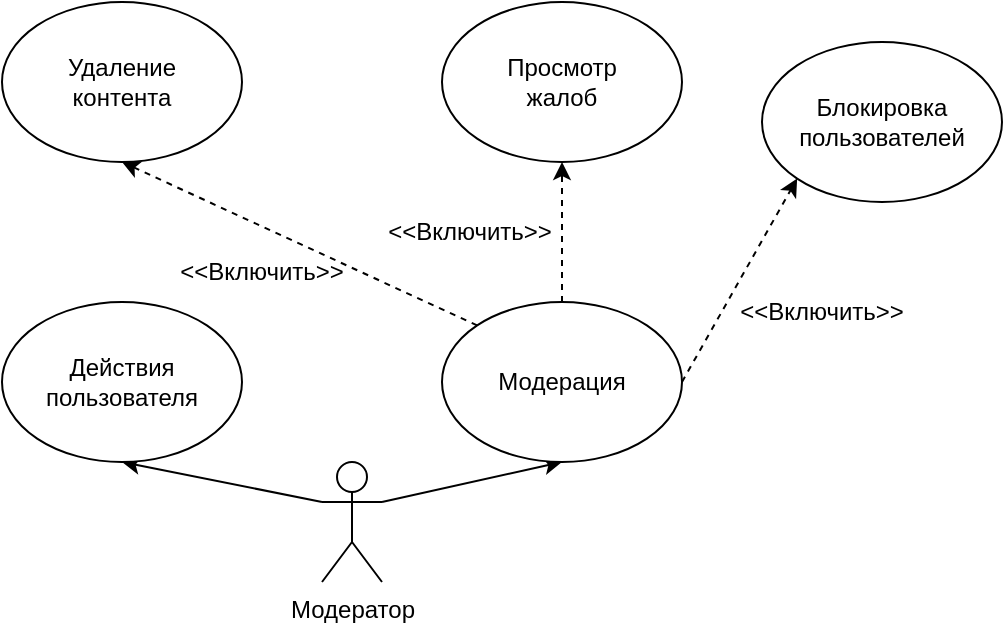 <mxfile version="25.0.3">
  <diagram name="Page-1" id="vStmz5GpWaQQJlcjut_7">
    <mxGraphModel dx="1562" dy="826" grid="1" gridSize="10" guides="1" tooltips="1" connect="1" arrows="1" fold="1" page="1" pageScale="1" pageWidth="827" pageHeight="1169" math="0" shadow="0">
      <root>
        <mxCell id="0" />
        <mxCell id="1" parent="0" />
        <mxCell id="bvGx9gOapEIWA2jtWDeD-3" style="rounded=0;orthogonalLoop=1;jettySize=auto;html=1;exitX=0;exitY=0.333;exitDx=0;exitDy=0;exitPerimeter=0;entryX=0.5;entryY=1;entryDx=0;entryDy=0;" parent="1" source="bvGx9gOapEIWA2jtWDeD-1" target="bvGx9gOapEIWA2jtWDeD-2" edge="1">
          <mxGeometry relative="1" as="geometry" />
        </mxCell>
        <mxCell id="bvGx9gOapEIWA2jtWDeD-5" style="rounded=0;orthogonalLoop=1;jettySize=auto;html=1;exitX=1;exitY=0.333;exitDx=0;exitDy=0;exitPerimeter=0;entryX=0.5;entryY=1;entryDx=0;entryDy=0;" parent="1" source="bvGx9gOapEIWA2jtWDeD-1" target="bvGx9gOapEIWA2jtWDeD-4" edge="1">
          <mxGeometry relative="1" as="geometry" />
        </mxCell>
        <mxCell id="bvGx9gOapEIWA2jtWDeD-1" value="Модератор" style="shape=umlActor;verticalLabelPosition=bottom;verticalAlign=top;html=1;outlineConnect=0;" parent="1" vertex="1">
          <mxGeometry x="370" y="300" width="30" height="60" as="geometry" />
        </mxCell>
        <mxCell id="bvGx9gOapEIWA2jtWDeD-2" value="&lt;div&gt;Действия&lt;br&gt;&lt;/div&gt;&lt;div&gt;пользователя&lt;br&gt;&lt;/div&gt;" style="ellipse;whiteSpace=wrap;html=1;" parent="1" vertex="1">
          <mxGeometry x="210" y="220" width="120" height="80" as="geometry" />
        </mxCell>
        <mxCell id="bvGx9gOapEIWA2jtWDeD-9" style="rounded=0;orthogonalLoop=1;jettySize=auto;html=1;exitX=1;exitY=0.5;exitDx=0;exitDy=0;entryX=0;entryY=1;entryDx=0;entryDy=0;dashed=1;" parent="1" source="bvGx9gOapEIWA2jtWDeD-4" target="bvGx9gOapEIWA2jtWDeD-8" edge="1">
          <mxGeometry relative="1" as="geometry" />
        </mxCell>
        <mxCell id="bvGx9gOapEIWA2jtWDeD-10" style="rounded=0;orthogonalLoop=1;jettySize=auto;html=1;exitX=0.5;exitY=0;exitDx=0;exitDy=0;entryX=0.5;entryY=1;entryDx=0;entryDy=0;dashed=1;" parent="1" source="bvGx9gOapEIWA2jtWDeD-4" target="bvGx9gOapEIWA2jtWDeD-7" edge="1">
          <mxGeometry relative="1" as="geometry" />
        </mxCell>
        <mxCell id="bvGx9gOapEIWA2jtWDeD-11" style="rounded=0;orthogonalLoop=1;jettySize=auto;html=1;exitX=0;exitY=0;exitDx=0;exitDy=0;entryX=0.5;entryY=1;entryDx=0;entryDy=0;dashed=1;" parent="1" source="bvGx9gOapEIWA2jtWDeD-4" target="bvGx9gOapEIWA2jtWDeD-6" edge="1">
          <mxGeometry relative="1" as="geometry" />
        </mxCell>
        <mxCell id="bvGx9gOapEIWA2jtWDeD-4" value="Модерация" style="ellipse;whiteSpace=wrap;html=1;" parent="1" vertex="1">
          <mxGeometry x="430" y="220" width="120" height="80" as="geometry" />
        </mxCell>
        <mxCell id="bvGx9gOapEIWA2jtWDeD-6" value="&lt;div&gt;Удаление&lt;/div&gt;&lt;div&gt;контента&lt;br&gt;&lt;/div&gt;" style="ellipse;whiteSpace=wrap;html=1;" parent="1" vertex="1">
          <mxGeometry x="210" y="70" width="120" height="80" as="geometry" />
        </mxCell>
        <mxCell id="bvGx9gOapEIWA2jtWDeD-7" value="&lt;div&gt;Просмотр&lt;/div&gt;&lt;div&gt;жалоб&lt;br&gt;&lt;/div&gt;" style="ellipse;whiteSpace=wrap;html=1;" parent="1" vertex="1">
          <mxGeometry x="430" y="70" width="120" height="80" as="geometry" />
        </mxCell>
        <mxCell id="bvGx9gOapEIWA2jtWDeD-8" value="&lt;div&gt;Блокировка&lt;/div&gt;&lt;div&gt;пользователей&lt;br&gt;&lt;/div&gt;" style="ellipse;whiteSpace=wrap;html=1;" parent="1" vertex="1">
          <mxGeometry x="590" y="90" width="120" height="80" as="geometry" />
        </mxCell>
        <mxCell id="bvGx9gOapEIWA2jtWDeD-12" value="&amp;lt;&amp;lt;Включить&amp;gt;&amp;gt;" style="text;html=1;align=center;verticalAlign=middle;whiteSpace=wrap;rounded=0;" parent="1" vertex="1">
          <mxGeometry x="590" y="210" width="60" height="30" as="geometry" />
        </mxCell>
        <mxCell id="bvGx9gOapEIWA2jtWDeD-13" value="&amp;lt;&amp;lt;Включить&amp;gt;&amp;gt;" style="text;html=1;align=center;verticalAlign=middle;whiteSpace=wrap;rounded=0;" parent="1" vertex="1">
          <mxGeometry x="414" y="170" width="60" height="30" as="geometry" />
        </mxCell>
        <mxCell id="bvGx9gOapEIWA2jtWDeD-14" value="&amp;lt;&amp;lt;Включить&amp;gt;&amp;gt;" style="text;html=1;align=center;verticalAlign=middle;whiteSpace=wrap;rounded=0;" parent="1" vertex="1">
          <mxGeometry x="310" y="190" width="60" height="30" as="geometry" />
        </mxCell>
      </root>
    </mxGraphModel>
  </diagram>
</mxfile>
